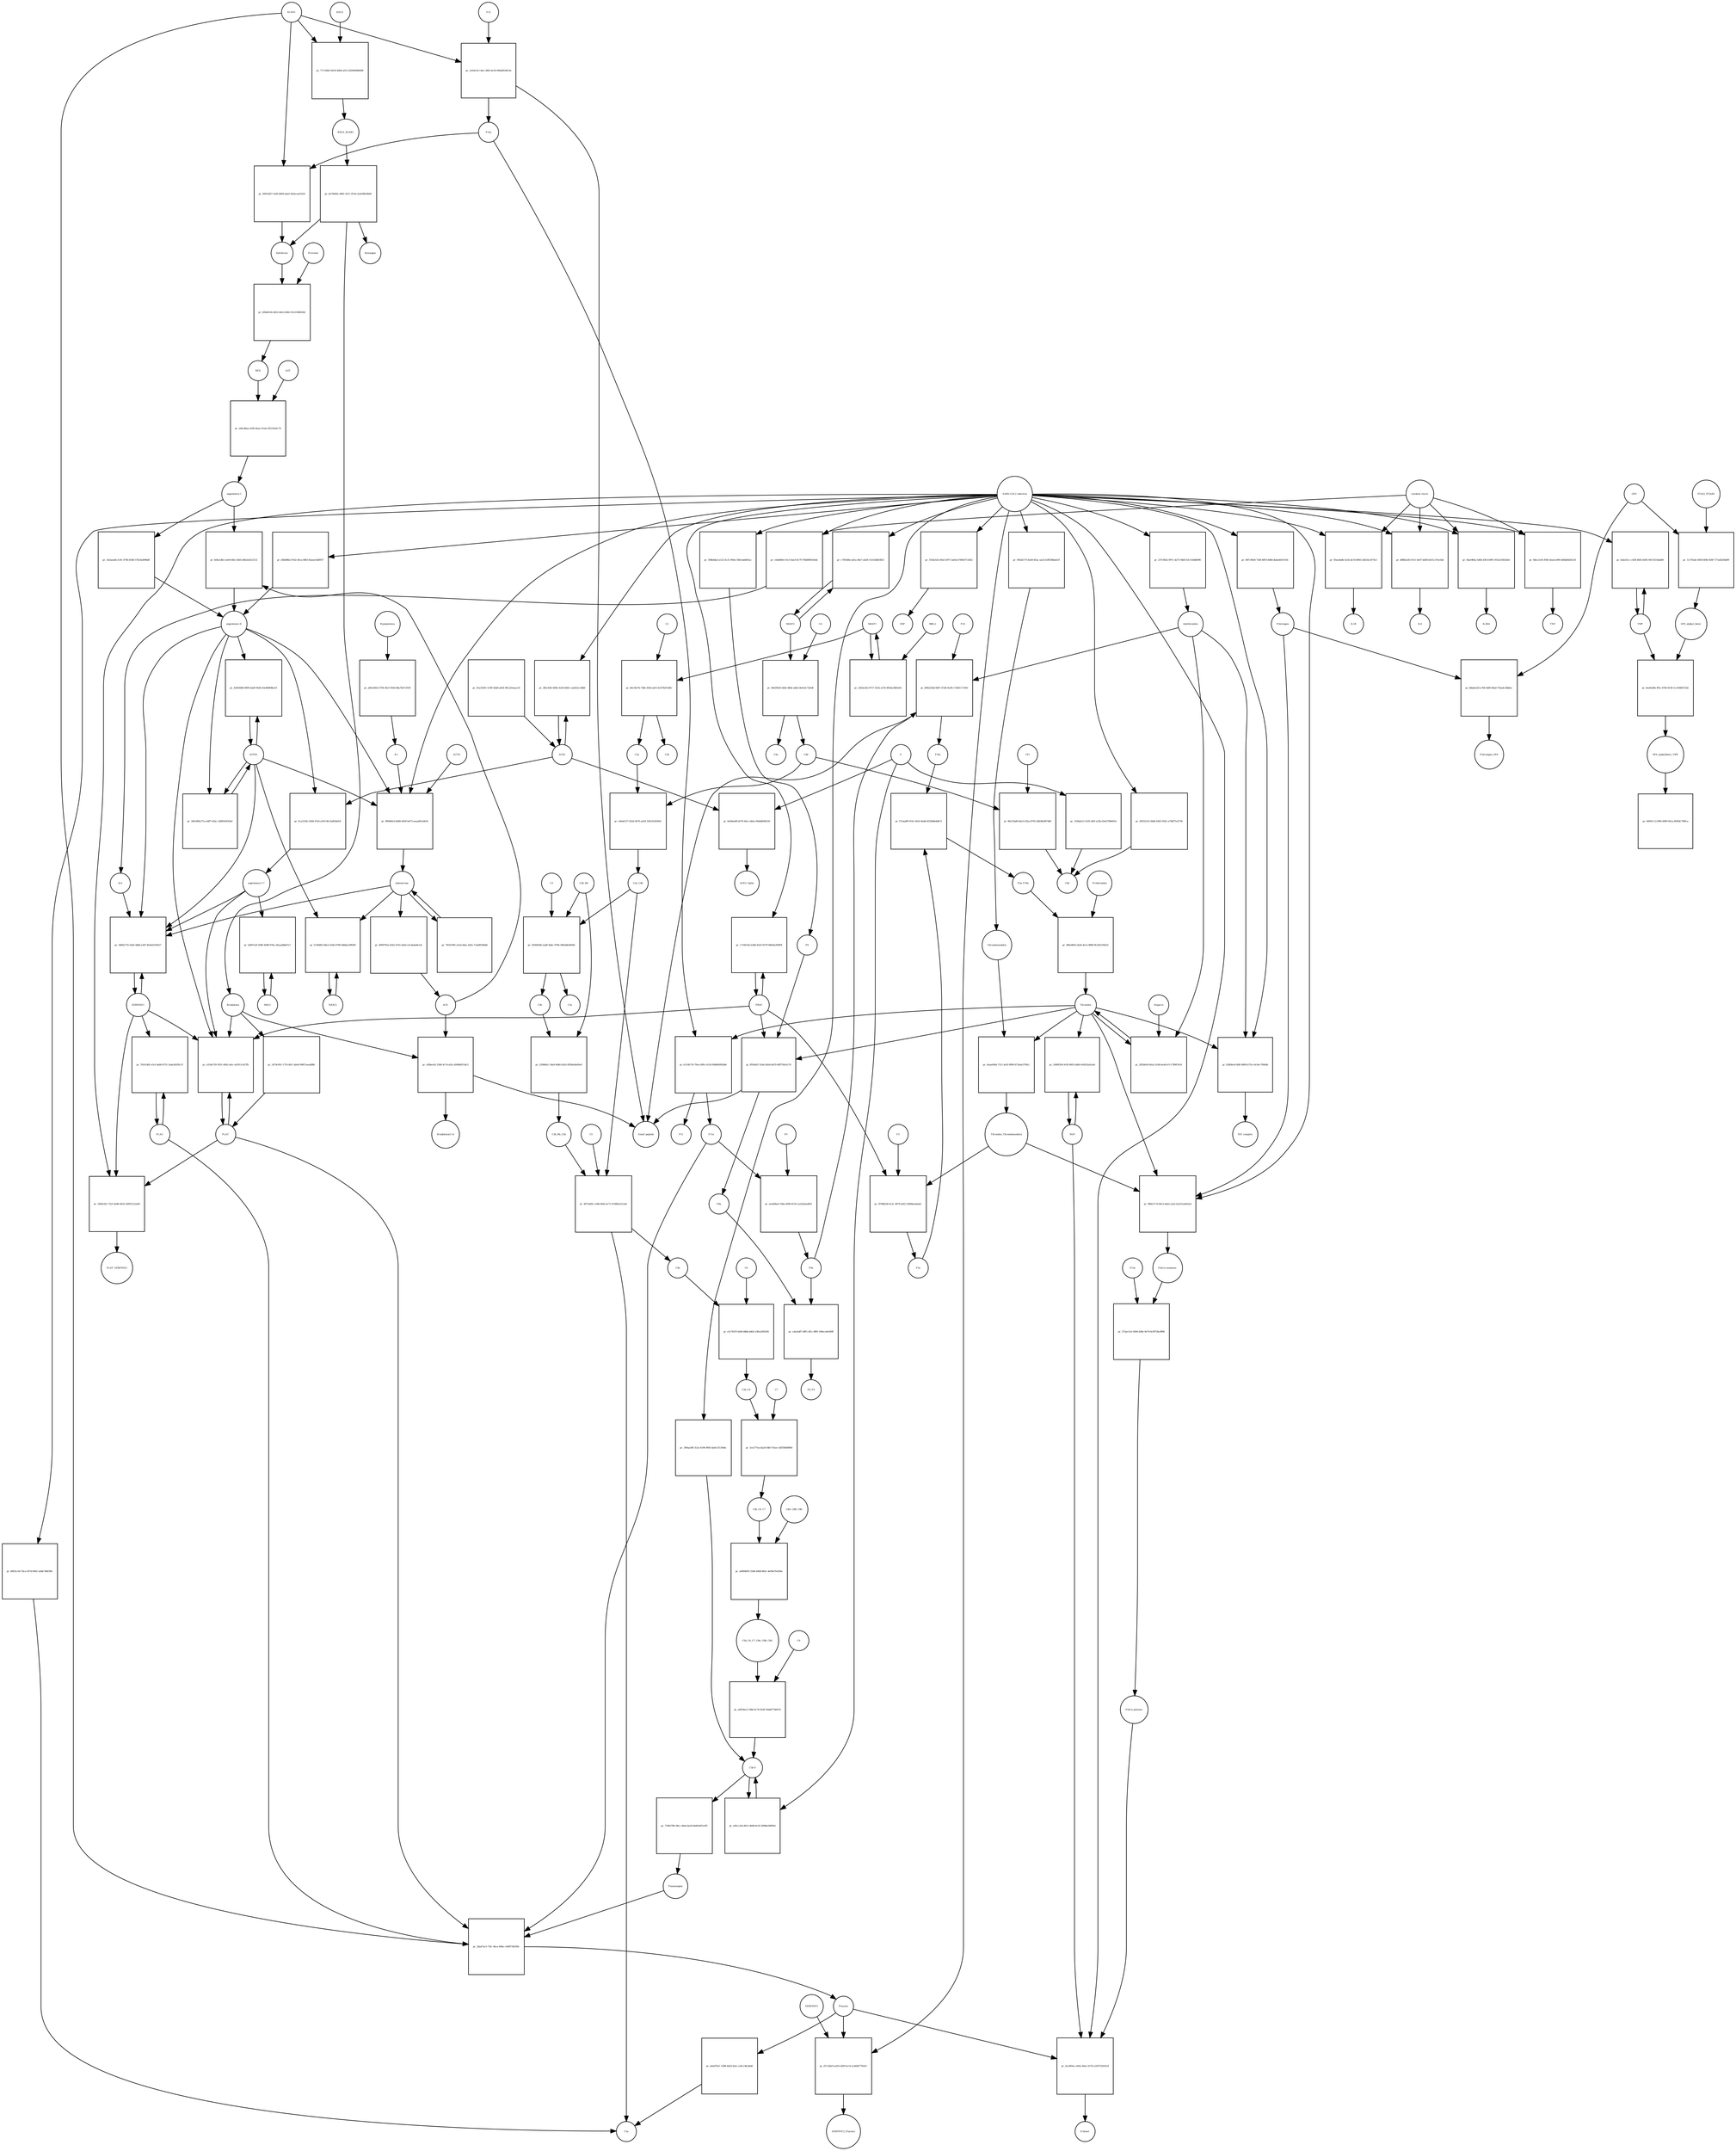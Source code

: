 strict digraph  {
AGT [annotation="urn_miriam_hgnc_333|urn_miriam_taxonomy_9606", bipartite=0, cls=macromolecule, fontsize=4, label=AGT, shape=circle];
"pr_e44cdbaa-e05b-4aae-91ad-cff2162efc76" [annotation="", bipartite=1, cls=process, fontsize=4, label="pr_e44cdbaa-e05b-4aae-91ad-cff2162efc76", shape=square];
"angiotensin I" [annotation="urn_miriam_obo.chebi_CHEBI%3A2718|urn_miriam_taxonomy_9606", bipartite=0, cls="simple chemical", fontsize=4, label="angiotensin I", shape=circle];
REN [annotation="urn_miriam_hgnc.symbol_REN|urn_miriam_taxonomy_9606", bipartite=0, cls=macromolecule, fontsize=4, label=REN, shape=circle];
F10 [annotation="urn_miriam_hgnc_3528|urn_miriam_taxonomy_9606", bipartite=0, cls=macromolecule, fontsize=4, label=F10, shape=circle];
"pr_696225dd-6067-47d4-9e38-c7e841171041" [annotation="", bipartite=1, cls=process, fontsize=4, label="pr_696225dd-6067-47d4-9e38-c7e841171041", shape=square];
F10a [annotation="urn_miriam_hgnc.symbol_F10|urn_miriam_mesh_D015951|urn_miriam_brenda_3.4.21.6|urn_miriam_taxonomy_9606", bipartite=0, cls=macromolecule, fontsize=4, label=F10a, shape=circle];
"Small peptide" [annotation=urn_miriam_mesh_D010446, bipartite=0, cls=macromolecule, fontsize=4, label="Small peptide", shape=circle];
F9a [annotation="urn_miriam_hgnc.symbol_F9|urn_miriam_mesh_D015949|urn_miriam_taxonomy_9606", bipartite=0, cls=macromolecule, fontsize=4, label=F9a, shape=circle];
Antithrombin [annotation="urn_miriam_hgnc_775|urn_miriam_taxonomy_9606", bipartite=0, cls=macromolecule, fontsize=4, label=Antithrombin, shape=circle];
"pr_b04a1db1-eeb9-4fdc-b5b5-b0b2ed223132" [annotation="", bipartite=1, cls=process, fontsize=4, label="pr_b04a1db1-eeb9-4fdc-b5b5-b0b2ed223132", shape=square];
"angiotensin II" [annotation="urn_miriam_obo.chebi_CHEBI%3A2718|urn_miriam_taxonomy_9606", bipartite=0, cls="simple chemical", fontsize=4, label="angiotensin II", shape=circle];
ACE [annotation="urn_miriam_hgnc_2707|urn_miriam_taxonomy_9606", bipartite=0, cls=macromolecule, fontsize=4, label=ACE, shape=circle];
F12 [annotation="urn_miriam_hgnc_3530|urn_miriam_taxonomy_9606", bipartite=0, cls=macromolecule, fontsize=4, label=F12, shape=circle];
"pr_cb5afcef-c8ac-48fe-be18-0964df24614e" [annotation="", bipartite=1, cls=process, fontsize=4, label="pr_cb5afcef-c8ac-48fe-be18-0964df24614e", shape=square];
F12a [annotation="urn_miriam_hgnc.symbol_F12|urn_miriam_mesh_D015956|urn_miriam_brenda_3.4.21.38|urn_miriam_taxonomy_9606", bipartite=0, cls=macromolecule, fontsize=4, label=F12a, shape=circle];
KLKB1 [annotation="urn_miriam_hgnc_6371|urn_miriam_taxonomy_9606", bipartite=0, cls=macromolecule, fontsize=4, label=KLKB1, shape=circle];
"pr_6110b719-70ea-499c-b130-f0b860095bb6" [annotation="", bipartite=1, cls=process, fontsize=4, label="pr_6110b719-70ea-499c-b130-f0b860095bb6", shape=square];
F11 [annotation="urn_miriam_hgnc_3529|urn_miriam_taxonomy_9606", bipartite=0, cls=macromolecule, fontsize=4, label=F11, shape=circle];
F11a [annotation="urn_miriam_hgnc.symbol_F11|urn_miriam_mesh_D015945|urn_miriam_brenda_3.4.21.27|urn_miriam_taxonomy_9606", bipartite=0, cls=macromolecule, fontsize=4, label=F11a, shape=circle];
Thrombin [annotation="urn_miriam_hgnc_3535|urn_miriam_taxonomy_9606", bipartite=0, cls=macromolecule, fontsize=4, label=Thrombin, shape=circle];
"pr_717c6863-b918-46b4-af23-2829b9986698" [annotation="", bipartite=1, cls=process, fontsize=4, label="pr_717c6863-b918-46b4-af23-2829b9986698", shape=square];
KNG1 [annotation="urn_miriam_hgnc.symbol_6383|urn_miriam_taxonomy_9606", bipartite=0, cls=macromolecule, fontsize=4, label=KNG1, shape=circle];
KNG1_KLKB1 [annotation="urn_miriam_pubmed_17598838|urn_miriam_intact_EBI-10087151|urn_miriam_hgnc_6371|urn_miriam_hgnc_6383|urn_miriam_taxonomy_9606", bipartite=0, cls=complex, fontsize=4, label=KNG1_KLKB1, shape=circle];
F9 [annotation="urn_miriam_hgnc_35531|urn_miriam_taxonomy_9606", bipartite=0, cls=macromolecule, fontsize=4, label=F9, shape=circle];
"pr_eeeb0be4-70da-4099-9134-1a25ab2edf01" [annotation="", bipartite=1, cls=process, fontsize=4, label="pr_eeeb0be4-70da-4099-9134-1a25ab2edf01", shape=square];
"pr_cda3adf7-d9f1-4f1c-8ff6-169eca9e589f" [annotation="", bipartite=1, cls=process, fontsize=4, label="pr_cda3adf7-d9f1-4f1c-8ff6-169eca9e589f", shape=square];
F8a [annotation="urn_miriam_hgnc.symbol_F8|urn_miriam_mesh_D015944|urn_miriam_taxonomy_9606", bipartite=0, cls=macromolecule, fontsize=4, label=F8a, shape=circle];
F8_F9 [annotation="urn_miriam_pubmed_22471307|urn_miriam_hgnc_3546|urn_miriam_hgnc_35531|urn_miriam_intact_EBI-11621595|urn_miriam_taxonomy_9606", bipartite=0, cls=complex, fontsize=4, label=F8_F9, shape=circle];
F5 [annotation="urn_miriam_hgnc_3541|urn_miriam_taxonomy_9606", bipartite=0, cls=macromolecule, fontsize=4, label=F5, shape=circle];
"pr_d79d8238-0c2c-4879-b2f2-5389dee4ada5" [annotation="", bipartite=1, cls=process, fontsize=4, label="pr_d79d8238-0c2c-4879-b2f2-5389dee4ada5", shape=square];
F5a [annotation="urn_miriam_hgnc.symbol_F5|urn_miriam_mesh_D015943|urn_miriam_taxonomy_9606", bipartite=0, cls=macromolecule, fontsize=4, label=F5a, shape=circle];
Thrombin_Thrombomodulin [annotation="urn_miriam_pubmed_6282863|urn_miriam_taxonomy_9986|urn_miriam_biogrid_283352|urn_miriam_mesh_D013917|urn_miriam_hgnc_11784", bipartite=0, cls=complex, fontsize=4, label=Thrombin_Thrombomodulin, shape=circle];
PROC [annotation="urn_miriam_hgnc_9451|urn_miriam_taxonomy_9606", bipartite=0, cls=macromolecule, fontsize=4, label=PROC, shape=circle];
"pr_f7cbadf9-910c-4416-8a6b-8339d4b4db72" [annotation="", bipartite=1, cls=process, fontsize=4, label="pr_f7cbadf9-910c-4416-8a6b-8339d4b4db72", shape=square];
F5a_F10a [annotation="urn_miriam_pubmed_2303476|urn_miriam_mesh_C022475|urn_miriam_mesh_D15943|urn_miriam_mesh_D015951|urn_miriam_taxonomy_9606", bipartite=0, cls=complex, fontsize=4, label=F5a_F10a, shape=circle];
Prothrombin [annotation="urn_miriam_hgnc_3535|urn_miriam_taxonomy_9606", bipartite=0, cls=macromolecule, fontsize=4, label=Prothrombin, shape=circle];
"pr_9f6e4605-eb54-4a7a-889f-0fc402192b31" [annotation="", bipartite=1, cls=process, fontsize=4, label="pr_9f6e4605-eb54-4a7a-889f-0fc402192b31", shape=square];
"pr_2f028ef4-b0a2-4148-be4d-b7c1789870c8" [annotation="", bipartite=1, cls=process, fontsize=4, label="pr_2f028ef4-b0a2-4148-be4d-b7c1789870c8", shape=square];
Heparin [annotation="urn_miriam_pubmed_708377|urn_miriam_obo.chebi_CHEBI%3A28304|urn_miriam_taxonomy_9606", bipartite=0, cls="simple chemical", fontsize=4, label=Heparin, shape=circle];
Plasminogen [annotation="urn_miriam_hgnc_9071|urn_miriam_taxonomy_9606", bipartite=0, cls=macromolecule, fontsize=4, label=Plasminogen, shape=circle];
"pr_26ad7ac5-75fc-4bca-89be-c400f746309c" [annotation="", bipartite=1, cls=process, fontsize=4, label="pr_26ad7ac5-75fc-4bca-89be-c400f746309c", shape=square];
Plasmin [annotation="urn_miriam_hgnc.symbol_PLG|urn_miriam_mesh_D005341|urn_miriam_brenda_3.4.21.7|urn_miriam_taxonomy_9606", bipartite=0, cls=macromolecule, fontsize=4, label=Plasmin, shape=circle];
PLAT [annotation="urn_miriam_hgnc_9051|urn_miriam_taxonomy_9606", bipartite=0, cls=macromolecule, fontsize=4, label=PLAT, shape=circle];
PLAU [annotation="urn_miriam_hgnc_9052|urn_miriam_taxonomy_9606", bipartite=0, cls=macromolecule, fontsize=4, label=PLAU, shape=circle];
"pr_f5bf8ee9-0fdf-4889-b71b-c0c9ec700b4b" [annotation="", bipartite=1, cls=process, fontsize=4, label="pr_f5bf8ee9-0fdf-4889-b71b-c0c9ec700b4b", shape=square];
"TAT complex" [annotation="urn_miriam_pubmed_22930518|urn_miriam_mesh_C046193|urn_miriam_mesh_D013917|urn_miriam_hgnc_775|urn_miriam_taxonomy_9606", bipartite=0, cls=complex, fontsize=4, label="TAT complex", shape=circle];
"SARS-CoV-2 infection" [annotation="urn_miriam_taxonomy_2697049|urn_miriam_mesh_D012327", bipartite=0, cls=phenotype, fontsize=4, label="SARS-CoV-2 infection", shape=circle];
"pr_e554e759-5931-4942-afec-dcf911c627fb" [annotation="", bipartite=1, cls=process, fontsize=4, label="pr_e554e759-5931-4942-afec-dcf911c627fb", shape=square];
SERPINE1 [annotation="", bipartite=0, cls=macromolecule, fontsize=4, label=SERPINE1, shape=circle];
Bradykinin [annotation="urn_miriam_obo.chebi_CHEBI%3A3165|urn_miriam_taxonomy_9606", bipartite=0, cls=macromolecule, fontsize=4, label=Bradykinin, shape=circle];
"angiotensin I-7" [annotation="urn_miriam_obo.chebi_CHEBI%3A55438|urn_miriam_taxonomy_9606", bipartite=0, cls="simple chemical", fontsize=4, label="angiotensin I-7", shape=circle];
TAFI [annotation="urn_miriam_hgnc_1546|urn_miriam_taxonomy_9606", bipartite=0, cls=macromolecule, fontsize=4, label=TAFI, shape=circle];
"pr_5490f204-9cf8-4903-b4b9-fe0032afa2e6" [annotation="", bipartite=1, cls=process, fontsize=4, label="pr_5490f204-9cf8-4903-b4b9-fe0032afa2e6", shape=square];
"pr_1804cfd1-7225-4e86-9433-56f927a22af0" [annotation="", bipartite=1, cls=process, fontsize=4, label="pr_1804cfd1-7225-4e86-9433-56f927a22af0", shape=square];
PLAT_SERPINE1 [annotation="urn_miriam_pubmed_22449964|urn_miriam_intact_EBI-7800882|urn_miriam_hgnc_9051|urn_miriam_hgnc_8593|urn_miriam_taxonomy_9606", bipartite=0, cls=complex, fontsize=4, label=PLAT_SERPINE1, shape=circle];
"pr_242aead4-2c9c-479b-8346-57b25ed99ddf" [annotation="", bipartite=1, cls=process, fontsize=4, label="pr_242aead4-2c9c-479b-8346-57b25ed99ddf", shape=square];
"pr_887c90e8-73df-4093-8d9d-daba0d1b7e0c" [annotation="", bipartite=1, cls=process, fontsize=4, label="pr_887c90e8-73df-4093-8d9d-daba0d1b7e0c", shape=square];
Fibrinogen [annotation="urn_miriam_pubmed_19296670|urn_miriam_obo.go_GO%3A0005577|urn_miriam_hgnc_3661|urn_miriam_hgnc_3662|urn_miriam_hgnc_3694|urn_miriam_taxonomy_9606", bipartite=0, cls=complex, fontsize=4, label=Fibrinogen, shape=circle];
"pr_be706d5e-4981-427c-87eb-3a2e4f6e9b45" [annotation="", bipartite=1, cls=process, fontsize=4, label="pr_be706d5e-4981-427c-87eb-3a2e4f6e9b45", shape=square];
Kininogen [annotation="urn_miriam_hgnc.symbol_KNG1|urn_miriam_mesh_D019679|urn_miriam_taxonomy_9606", bipartite=0, cls=macromolecule, fontsize=4, label=Kininogen, shape=circle];
Kallikrein [annotation="urn_miriam_hgnc.symbol_KLKB1|urn_miriam_mesh_D020842|urn_miriam_brenda_3.4.21.34|urn_miriam_taxonomy_9606", bipartite=0, cls=macromolecule, fontsize=4, label=Kallikrein, shape=circle];
"pr_989a7c74-06c3-4ab3-a3a2-ba351eda02a4" [annotation="", bipartite=1, cls=process, fontsize=4, label="pr_989a7c74-06c3-4ab3-a3a2-ba351eda02a4", shape=square];
"Fibrin monomer" [annotation="urn_miriam_mesh_C011468|urn_miriam_taxonomy_9606", bipartite=0, cls=macromolecule, fontsize=4, label="Fibrin monomer", shape=circle];
"pr_ebaa04b4-7121-4e5f-8990-672ebe37f9a1" [annotation="", bipartite=1, cls=process, fontsize=4, label="pr_ebaa04b4-7121-4e5f-8990-672ebe37f9a1", shape=square];
Thrombomodulin [annotation="urn_miriam_hgnc_11784|urn_miriam_taxonomy_9606", bipartite=0, cls=macromolecule, fontsize=4, label=Thrombomodulin, shape=circle];
C3 [annotation="urn_miriam_hgnc_1318|urn_miriam_taxonomy_9606", bipartite=0, cls=macromolecule, fontsize=4, label=C3, shape=circle];
"pr_925b050b-2ad9-44dc-970b-596eb8ef4046" [annotation="", bipartite=1, cls=process, fontsize=4, label="pr_925b050b-2ad9-44dc-970b-596eb8ef4046", shape=square];
C3a [annotation="urn_miriam_hgnc.symbol_C3|urn_miriam_mesh_D015926|urn_miriam_taxonomy_9606", bipartite=0, cls=macromolecule, fontsize=4, label=C3a, shape=circle];
C3b [annotation="urn_miriam_hgnc.symbol_C3|urn_miriam_mesh_D003179|urn_miriam_taxonomy_9606", bipartite=0, cls=macromolecule, fontsize=4, label=C3b, shape=circle];
C3b_Bb [annotation="urn_miriam_pubmed_12440962|urn_miriam_brenda_3.4.21.47|urn_miriam_mesh_D051561|urn_miriam_mesh_D003179|urn_miriam_hgnc_1037|urn_miriam_taxonomy_9606", bipartite=0, cls=complex, fontsize=4, label=C3b_Bb, shape=circle];
C2a_C4b [annotation="urn_miriam_mesh_D051574|urn_miriam_brenda_3.4.21.43|urn_miriam_mesh_D050678|urn_miriam_hgnc_1324|urn_miriam_taxonomy_9606", bipartite=0, cls=complex, fontsize=4, label=C2a_C4b, shape=circle];
C5 [annotation="urn_miriam_hgnc_1331|urn_miriam_taxonomy_9606", bipartite=0, cls=macromolecule, fontsize=4, label=C5, shape=circle];
"pr_4972e89c-c046-4fd2-bc71-b7d9b3e212a8" [annotation="", bipartite=1, cls=process, fontsize=4, label="pr_4972e89c-c046-4fd2-bc71-b7d9b3e212a8", shape=square];
C5b [annotation="urn_miriam_hgnc.symbol_C5|urn_miriam_mesh_D050776|urn_miriam_taxonomy_9606", bipartite=0, cls=macromolecule, fontsize=4, label=C5b, shape=circle];
C5a [annotation="urn_miriam_hgnc.symbol_C5|urn_miriam_mesh_D015936|urn_miriam_taxonomy_9606", bipartite=0, cls=macromolecule, fontsize=4, label=C5a, shape=circle];
C3b_Bb_C3b [annotation="urn_miriam_pubmed_12440962|urn_miriam_brenda_34.4.21.47|urn_miriam_mesh_D051566|urn_miriam_mesh_D003179|urn_miriam_hgnc_1037|urn_miriam_taxonomy_9606", bipartite=0, cls=complex, fontsize=4, label=C3b_Bb_C3b, shape=circle];
"pr_e3c761f3-fa84-48bb-b462-e3fea3f435f4" [annotation="", bipartite=1, cls=process, fontsize=4, label="pr_e3c761f3-fa84-48bb-b462-e3fea3f435f4", shape=square];
C6 [annotation="urn_miriam_hgnc_1339|urn_miriam_taxonomy_9606", bipartite=0, cls=macromolecule, fontsize=4, label=C6, shape=circle];
C5b_C6 [annotation="urn_miriam_mesh_C050974|urn_miriam_mesh_D050776|urn_miriam_hgnc_1339|urn_miriam_taxonomy_9606", bipartite=0, cls=complex, fontsize=4, label=C5b_C6, shape=circle];
"pr_3ce377ea-da24-44b7-81ae-1d5f56fb89b0" [annotation="", bipartite=1, cls=process, fontsize=4, label="pr_3ce377ea-da24-44b7-81ae-1d5f56fb89b0", shape=square];
C7 [annotation="urn_miriam_hgnc_HGNC%3A1346|urn_miriam_taxonomy_9606", bipartite=0, cls=macromolecule, fontsize=4, label=C7, shape=circle];
C5b_C6_C7 [annotation="urn_miriam_pubmed_28630159|urn_miriam_mesh_C037453|urn_miriam_mesh_D050776|urn_miriam_hgnc_1339|urn_miriam_hgnc_1346|urn_miriam_taxonomy_9606", bipartite=0, cls=complex, fontsize=4, label=C5b_C6_C7, shape=circle];
"pr_a9d94695-55d4-4468-882c-4e99a7fe036e" [annotation="", bipartite=1, cls=process, fontsize=4, label="pr_a9d94695-55d4-4468-882c-4e99a7fe036e", shape=square];
C8A_C8B_C8G [annotation="urn_miriam_mesh_D003185|urn_miriam_hgnc_1353|urn_miriam_hgnc_1352|urn_miriam_hgnc_1354|urn_miriam_taxonomy_9606", bipartite=0, cls=complex, fontsize=4, label=C8A_C8B_C8G, shape=circle];
C5b_C6_C7_C8A_C8B_C8G [annotation="urn_miriam_pubmed_28630159|urn_miriam_mesh_C042295|urn_miriam_mesh_D050776|urn_miriam_hgnc_1339|urn_miriam_hgnc_1352|urn_miriam_hgnc_1353|urn_miriam_hgnc_1354|urn_miriam_taxonomy_9606", bipartite=0, cls=complex, fontsize=4, label=C5b_C6_C7_C8A_C8B_C8G, shape=circle];
"pr_a693da12-58bf-4c76-816f-50dd477b647d" [annotation="", bipartite=1, cls=process, fontsize=4, label="pr_a693da12-58bf-4c76-816f-50dd477b647d", shape=square];
C9 [annotation="urn_miriam_hgnc_1358|urn_miriam_taxonomy_9606", bipartite=0, cls=macromolecule, fontsize=4, label=C9, shape=circle];
"C5b-9" [annotation="urn_miriam_obo.go_GO%3A0005579|urn_miriam_mesh_D015938|urn_miriam_mesh_D050776|urn_miriam_hgnc_1339|urn_miriam_hgnc_1346|urn_miriam_hgnc_1352|urn_miriam_hgnc_1353|urn_miriam_hgnc_1354|urn_miriam_hgnc_1358|urn_miriam_taxonomy_9606", bipartite=0, cls=complex, fontsize=4, label="C5b-9", shape=circle];
"pr_76161482-e5cf-4a80-8731-5ada36295c1f" [annotation="", bipartite=1, cls=process, fontsize=4, label="pr_76161482-e5cf-4a80-8731-5ada36295c1f", shape=square];
MASP2 [annotation="urn_miriam_hgnc_6902|urn_miriam_taxonomy_9606", bipartite=0, cls=macromolecule, fontsize=4, label=MASP2, shape=circle];
"pr_c70f3d6e-ad1a-46e7-ab28-15c63db03825" [annotation="", bipartite=1, cls=process, fontsize=4, label="pr_c70f3d6e-ad1a-46e7-ab28-15c63db03825", shape=square];
MASP1 [annotation="urn_miriam_hgnc_6901|urn_miriam_taxonomy_9606", bipartite=0, cls=macromolecule, fontsize=4, label=MASP1, shape=circle];
"pr_3202e242-8717-4102-a57b-8f54a3485e64" [annotation="", bipartite=1, cls=process, fontsize=4, label="pr_3202e242-8717-4102-a57b-8f54a3485e64", shape=square];
MBL2 [annotation="urn_miriam_hgnc_6902|urn_miriam_taxonomy_9606", bipartite=0, cls=macromolecule, fontsize=4, label=MBL2, shape=circle];
C4 [annotation="urn_miriam_mesh_D00318|urn_miriam_taxonomy_9606", bipartite=0, cls=macromolecule, fontsize=4, label=C4, shape=circle];
"pr_09a09245-bfde-48de-a6d2-de0cdc72fedf" [annotation="", bipartite=1, cls=process, fontsize=4, label="pr_09a09245-bfde-48de-a6d2-de0cdc72fedf", shape=square];
C4b [annotation="urn_miriam_hgnc_1324|urn_miriam_taxonomy_9606", bipartite=0, cls=macromolecule, fontsize=4, label=C4b, shape=circle];
C4a [annotation="urn_miriam_hgnc_1323|urn_miriam_taxonomy_9606", bipartite=0, cls=macromolecule, fontsize=4, label=C4a, shape=circle];
"pr_e40a6137-022d-4670-ad18-329c02363fd1" [annotation="", bipartite=1, cls=process, fontsize=4, label="pr_e40a6137-022d-4670-ad18-329c02363fd1", shape=square];
C2a [annotation="urn_miriam_hgnc.symbol_C2|urn_miriam_mesh_D050678|urn_miriam_taxonomy_9606", bipartite=0, cls=macromolecule, fontsize=4, label=C2a, shape=circle];
"pr_53948efc-34a9-4646-b342-8938eb0ef6e0" [annotation="", bipartite=1, cls=process, fontsize=4, label="pr_53948efc-34a9-4646-b342-8938eb0ef6e0", shape=square];
"pr_8b215bd0-bdc0-432a-8795-28d38e087d69" [annotation="", bipartite=1, cls=process, fontsize=4, label="pr_8b215bd0-bdc0-432a-8795-28d38e087d69", shape=square];
C4d [annotation="urn_miriam_hgnc.symbol_C4b|urn_miriam_mesh_C032261|urn_miriam_taxonomy_9606", bipartite=0, cls=macromolecule, fontsize=4, label=C4d, shape=circle];
CFI [annotation="urn_miriam_hgnc_2771|urn_miriam_taxonomy_9606", bipartite=0, cls=macromolecule, fontsize=4, label=CFI, shape=circle];
"pr_59db4da3-a122-4c31-964e-546c4ab681ac" [annotation="", bipartite=1, cls=process, fontsize=4, label="pr_59db4da3-a122-4c31-964e-546c4ab681ac", shape=square];
F8 [annotation="urn_miriam_hgnc_3546|urn_miriam_taxonomy_9606", bipartite=0, cls=macromolecule, fontsize=4, label=F8, shape=circle];
"pr_237cfb42-097c-4a75-94d5-63c7a0dbf696" [annotation="", bipartite=1, cls=process, fontsize=4, label="pr_237cfb42-097c-4a75-94d5-63c7a0dbf696", shape=square];
ACE2 [annotation="urn_miriam_hgnc_13557|urn_miriam_taxonomy_9606", bipartite=0, cls=macromolecule, fontsize=4, label=ACE2, shape=circle];
"pr_3fbc43fe-608e-4254-8d41-caeb52ccd6bf" [annotation="", bipartite=1, cls=process, fontsize=4, label="pr_3fbc43fe-608e-4254-8d41-caeb52ccd6bf", shape=square];
"pr_0a09a4d0-b579-40cc-bb5a-944ddf04f220" [annotation="", bipartite=1, cls=process, fontsize=4, label="pr_0a09a4d0-b579-40cc-bb5a-944ddf04f220", shape=square];
S [annotation="urn_miriam_uniprot_P0DTC2|urn_miriam_uniprot_P59594|urn_miriam_taxonomy_2697049", bipartite=0, cls=macromolecule, fontsize=4, label=S, shape=circle];
ACE2_Spike [annotation="urn_miriam_pdb_6CS2|urn_miriam_hgnc_13557|urn_miriam_uniprot_P0DTC2|urn_miriam_taxonomy_9606|urn_miriam_taxonomy_2697049", bipartite=0, cls=complex, fontsize=4, label=ACE2_Spike, shape=circle];
"pr_01a35561-5199-42b8-ab54-961225eaac20" [annotation="", bipartite=1, cls=process, fontsize=4, label="pr_01a35561-5199-42b8-ab54-961225eaac20", shape=square];
"pr_0ca31f2b-3268-47a6-a503-8fc3ad92bd18" [annotation="", bipartite=1, cls=process, fontsize=4, label="pr_0ca31f2b-3268-47a6-a503-8fc3ad92bd18", shape=square];
"pr_3184eb13-1635-4f2f-a33b-02ef3786691b" [annotation="", bipartite=1, cls=process, fontsize=4, label="pr_3184eb13-1635-4f2f-a33b-02ef3786691b", shape=square];
"pr_e82cc3af-d9c5-4008-8c5f-2098dc89f95d" [annotation="", bipartite=1, cls=process, fontsize=4, label="pr_e82cc3af-d9c5-4008-8c5f-2098dc89f95d", shape=square];
"pr_555dcb32-60a5-4971-ba9a-b749e6713d52" [annotation="", bipartite=1, cls=process, fontsize=4, label="pr_555dcb32-60a5-4971-ba9a-b749e6713d52", shape=square];
CRP [annotation="urn_miriam_hgnc_2367|urn_miriam_taxonomy_9606", bipartite=0, cls=macromolecule, fontsize=4, label=CRP, shape=circle];
VWF [annotation="urn_miriam_hgnc_12726|urn_miriam_taxonomy_9606", bipartite=0, cls=macromolecule, fontsize=4, label=VWF, shape=circle];
"pr_fade25cc-c438-4445-b045-94155334adb9" [annotation="", bipartite=1, cls=process, fontsize=4, label="pr_fade25cc-c438-4445-b045-94155334adb9", shape=square];
"pr_c716b7da-b3d8-45e9-9379-68b3bcf06f0f" [annotation="", bipartite=1, cls=process, fontsize=4, label="pr_c716b7da-b3d8-45e9-9379-68b3bcf06f0f", shape=square];
"pr_390aa38f-312e-4196-8943-da6c1f13444c" [annotation="", bipartite=1, cls=process, fontsize=4, label="pr_390aa38f-312e-4196-8943-da6c1f13444c", shape=square];
"pr_d503231d-5b84-4382-95d1-a70bf75c6736" [annotation="", bipartite=1, cls=process, fontsize=4, label="pr_d503231d-5b84-4382-95d1-a70bf75c6736", shape=square];
"pr_d7c32bc0-ad10-42f0-bc14-a1dd2677b543" [annotation="", bipartite=1, cls=process, fontsize=4, label="pr_d7c32bc0-ad10-42f0-bc14-a1dd2677b543", shape=square];
SERPINF2 [annotation="urn_miriam_hgnc_9075|urn_miriam_taxonomy_9606", bipartite=0, cls=macromolecule, fontsize=4, label=SERPINF2, shape=circle];
SERPINF2_Plasmin [annotation="urn_miriam_pubmed_2437112|urn_miriam_biogrid_314240|urn_miriam_hgnc_9075|urn_miriam_mesh_D005341|urn_miriam_taxonomy_9606", bipartite=0, cls=complex, fontsize=4, label=SERPINF2_Plasmin, shape=circle];
"pr_945d2175-8e28-45ac-aa32-b3ff20bbab19" [annotation="", bipartite=1, cls=process, fontsize=4, label="pr_945d2175-8e28-45ac-aa32-b3ff20bbab19", shape=square];
"pr_09543d57-3e6f-4b94-aba5-9a0ecaaf1b32" [annotation="", bipartite=1, cls=process, fontsize=4, label="pr_09543d57-3e6f-4b94-aba5-9a0ecaaf1b32", shape=square];
Prorenin [annotation="urn_miriam_hgnc_9958|urn_miriam_taxonomy_9606", bipartite=0, cls=macromolecule, fontsize=4, label=Prorenin, shape=circle];
"pr_62b4b144-4d22-4efa-b34b-521e19d043b4" [annotation="", bipartite=1, cls=process, fontsize=4, label="pr_62b4b144-4d22-4efa-b34b-521e19d043b4", shape=square];
"pr_65eaebdb-5a1b-4a7d-8063-2b024c2073e1" [annotation="", bipartite=1, cls=process, fontsize=4, label="pr_65eaebdb-5a1b-4a7d-8063-2b024c2073e1", shape=square];
IL1B [annotation="urn_miriam_hgnc_5992|urn_miriam_taxonomy_9606", bipartite=0, cls=macromolecule, fontsize=4, label=IL1B, shape=circle];
"cytokine storm" [annotation="urn_miriam_pubmed_2504360|urn_miriam_taxonomy_9606", bipartite=0, cls=phenotype, fontsize=4, label="cytokine storm", shape=circle];
"pr_cb4d6461-61cf-4ae5-8c79-70b849810ebb" [annotation="", bipartite=1, cls=process, fontsize=4, label="pr_cb4d6461-61cf-4ae5-8c79-70b849810ebb", shape=square];
IL6 [annotation="urn_miriam_hgnc_6018|urn_miriam_taxonomy_9606", bipartite=0, cls=macromolecule, fontsize=4, label=IL6, shape=circle];
"pr_d903ccfd-7dce-457d-9641-a0de74bf30fc" [annotation="", bipartite=1, cls=process, fontsize=4, label="pr_d903ccfd-7dce-457d-9641-a0de74bf30fc", shape=square];
"pr_d88b5a50-47e1-4e07-bd58-b415c37ee5dd" [annotation="", bipartite=1, cls=process, fontsize=4, label="pr_d88b5a50-47e1-4e07-bd58-b415c37ee5dd", shape=square];
IL8 [annotation="urn_miriam_hgnc_6025|urn_miriam_taxonomy_9606", bipartite=0, cls=macromolecule, fontsize=4, label=IL8, shape=circle];
"pr_fdae9b6a-5d64-4303-b991-055a516b52b4" [annotation="", bipartite=1, cls=process, fontsize=4, label="pr_fdae9b6a-5d64-4303-b991-055a516b52b4", shape=square];
IL2RA [annotation="urn_miriam_hgnc_6008|urn_miriam_taxonomy_9606", bipartite=0, cls=macromolecule, fontsize=4, label=IL2RA, shape=circle];
C2 [annotation="urn_miriam_hgnc_1248|urn_miriam_taxonomy_9606", bipartite=0, cls=macromolecule, fontsize=4, label=C2, shape=circle];
"pr_64c50e7b-7d0e-4f5d-ad15-b33782f146fc" [annotation="", bipartite=1, cls=process, fontsize=4, label="pr_64c50e7b-7d0e-4f5d-ad15-b33782f146fc", shape=square];
C2b [annotation="urn_miriam_hgnc.symbol_C2|urn_miriam_mesh_D050679|urn_miriam_taxonomy_9606", bipartite=0, cls=macromolecule, fontsize=4, label=C2b, shape=circle];
"pr_72063780-38cc-46e4-ba29-bb83e0f1a5f5" [annotation="", bipartite=1, cls=process, fontsize=4, label="pr_72063780-38cc-46e4-ba29-bb83e0f1a5f5", shape=square];
"pr_a6ed7b21-1588-4d24-b2ec-e2fcc46cbb4f" [annotation="", bipartite=1, cls=process, fontsize=4, label="pr_a6ed7b21-1588-4d24-b2ec-e2fcc46cbb4f", shape=square];
"pr_84ec2c65-f045-4ead-a90f-b46bd0d26126" [annotation="", bipartite=1, cls=process, fontsize=4, label="pr_84ec2c65-f045-4ead-a90f-b46bd0d26126", shape=square];
TNF [annotation="urn_miriam_hgnc_11892|urn_miriam_taxonomy_9606", bipartite=0, cls=macromolecule, fontsize=4, label=TNF, shape=circle];
"pr_372ae1cb-5494-428e-9a79-6cf972bc8f96" [annotation="", bipartite=1, cls=process, fontsize=4, label="pr_372ae1cb-5494-428e-9a79-6cf972bc8f96", shape=square];
"Fibrin polymer" [annotation="urn_miriam_mesh_C465961|urn_miriam_taxonomy_9606", bipartite=0, cls=macromolecule, fontsize=4, label="Fibrin polymer", shape=circle];
F13a [annotation="urn_miriam_hgnc.symbol_F13|urn_miriam_mesh_D026122|urn_miriam_brenda_2.3.2.13|urn_miriam_taxonomy_9606", bipartite=0, cls=macromolecule, fontsize=4, label=F13a, shape=circle];
"pr_5ac965ec-d16e-40a1-917b-e350732916c8" [annotation="", bipartite=1, cls=process, fontsize=4, label="pr_5ac965ec-d16e-40a1-917b-e350732916c8", shape=square];
"D-dimer" [annotation="urn_miriam_pubmed_19008457|urn_miriam_mesh_C036309|urn_miriam_taxonomy_9606", bipartite=0, cls=macromolecule, fontsize=4, label="D-dimer", shape=circle];
GP6_alpha2beta1_VWF [annotation="urn_miriam_pubmed_25051961|urn_miriam_taxonomy_10090|urn_miriam_hgnc_14338|urn_miriam_hgnc_6137|urn_miriam_hgnc_6153|urn_miriam_hgnc_12726", bipartite=0, cls=complex, fontsize=4, label=GP6_alpha2beta1_VWF, shape=circle];
"pr_84991c12-ff80-4990-941a-f6049c799fca" [annotation="", bipartite=1, cls="omitted process", fontsize=4, label="pr_84991c12-ff80-4990-941a-f6049c799fca", shape=square];
GP6 [annotation="urn_miriam_hgnc_HGNC%3A14388|urn_miriam_taxonomy_9606", bipartite=0, cls=macromolecule, fontsize=4, label=GP6, shape=circle];
"pr_1c57fa4e-4058-4f46-928f-717ad2b3bb99" [annotation="", bipartite=1, cls=process, fontsize=4, label="pr_1c57fa4e-4058-4f46-928f-717ad2b3bb99", shape=square];
ITGA2_ITGAB1 [annotation="urn_miriam_intact_EBI-16428357|urn_miriam_hgnc_6137|urn_miriam_hgnc_6153|urn_miriam_taxonomy_9606", bipartite=0, cls=complex, fontsize=4, label=ITGA2_ITGAB1, shape=circle];
GP6_alpha2_beta1 [annotation="urn_miriam_pubmed_25051961|urn_miriam_taxonomy_10090|urn_miriam_hgnc_14338|urn_miriam_hgnc_6137|urn_miriam_hgnc_6153", bipartite=0, cls=complex, fontsize=4, label=GP6_alpha2_beta1, shape=circle];
"pr_0ae6ed9e-ff4c-4766-8158-1cc6048372d2" [annotation="", bipartite=1, cls=process, fontsize=4, label="pr_0ae6ed9e-ff4c-4766-8158-1cc6048372d2", shape=square];
"pr_8dabeed3-a764-4d4f-b0ad-742adc3bbbec" [annotation="", bipartite=1, cls=process, fontsize=4, label="pr_8dabeed3-a764-4d4f-b0ad-742adc3bbbec", shape=square];
Fibrinogen_GP6 [annotation="urn_miriam_pubmed_19296670|urn_miriam_obo.go_GO%3A0005577|urn_miriam_hgnc_HGNC%3A14388|urn_miriam_taxonomy_9606", bipartite=0, cls=complex, fontsize=4, label=Fibrinogen_GP6, shape=circle];
MAS1 [annotation="", bipartite=0, cls=macromolecule, fontsize=4, label=MAS1, shape=circle];
"pr_fa897a3f-5006-4588-97be-24eaedbbb7e7" [annotation="", bipartite=1, cls=process, fontsize=4, label="pr_fa897a3f-5006-4588-97be-24eaedbbb7e7", shape=square];
AGTR1 [annotation=urn_miriam_hgnc_336, bipartite=0, cls=macromolecule, fontsize=4, label=AGTR1, shape=circle];
"pr_43445684-8f00-4ab9-943b-43e480846a19" [annotation="", bipartite=1, cls=process, fontsize=4, label="pr_43445684-8f00-4ab9-943b-43e480846a19", shape=square];
"pr_2479c691-1719-4fa7-ab44-99857aead08b" [annotation="", bipartite=1, cls=process, fontsize=4, label="pr_2479c691-1719-4fa7-ab44-99857aead08b", shape=square];
"pr_cf8bee42-3346-4c7d-af2a-2690b0f15dc5" [annotation="", bipartite=1, cls=process, fontsize=4, label="pr_cf8bee42-3346-4c7d-af2a-2690b0f15dc5", shape=square];
"Bradykinin(1-5)" [annotation="urn_miriam_mesh_C079000|urn_miriam_taxonomy_9606", bipartite=0, cls=macromolecule, fontsize=4, label="Bradykinin(1-5)", shape=circle];
"pr_efbb08b2-9162-40ca-8663-8aaee34df957" [annotation="", bipartite=1, cls=process, fontsize=4, label="pr_efbb08b2-9162-40ca-8663-8aaee34df957", shape=square];
"pr_f894681d-bd06-4459-b473-eeaabf5cb634" [annotation="", bipartite=1, cls=process, fontsize=4, label="pr_f894681d-bd06-4459-b473-eeaabf5cb634", shape=square];
aldosterone [annotation="urn_miriam_obo.chebi_CHEBI%3A27584", bipartite=0, cls="simple chemical", fontsize=4, label=aldosterone, shape=circle];
"K+" [annotation="urn_miriam_obo.chebi_CHEBI%3A29103", bipartite=0, cls="simple chemical", fontsize=4, label="K+", shape=circle];
ACTH [annotation=urn_miriam_hgnc_9201, bipartite=0, cls="simple chemical", fontsize=4, label=ACTH, shape=circle];
"pr_0406277d-1bd5-48dd-a387-ffe6a0193427" [annotation="", bipartite=1, cls=process, fontsize=4, label="pr_0406277d-1bd5-48dd-a387-ffe6a0193427", shape=square];
"pr_78161992-a51d-4dac-b2fa-7c4afff39ddd" [annotation="", bipartite=1, cls=process, fontsize=4, label="pr_78161992-a51d-4dac-b2fa-7c4afff39ddd", shape=square];
NR3C2 [annotation="", bipartite=0, cls=macromolecule, fontsize=4, label=NR3C2, shape=circle];
"pr_f1304fb5-68e3-41b6-9780-84dbacf9830f" [annotation="", bipartite=1, cls=process, fontsize=4, label="pr_f1304fb5-68e3-41b6-9780-84dbacf9830f", shape=square];
"pr_34fc6f84-f7ca-4df7-b1bc-1d08545f20a0" [annotation="", bipartite=1, cls=process, fontsize=4, label="pr_34fc6f84-f7ca-4df7-b1bc-1d08545f20a0", shape=square];
"pr_ff05b427-83af-4b5d-bd70-6fff758cb178" [annotation="", bipartite=1, cls=process, fontsize=4, label="pr_ff05b427-83af-4b5d-bd70-6fff758cb178", shape=square];
"pr_4909795a-6542-47b1-b4a0-a3c4ade8e1af" [annotation="", bipartite=1, cls=process, fontsize=4, label="pr_4909795a-6542-47b1-b4a0-a3c4ade8e1af", shape=square];
"pr_a0bc0d5d-3794-44cf-9544-88a7b47c91f0" [annotation="", bipartite=1, cls=process, fontsize=4, label="pr_a0bc0d5d-3794-44cf-9544-88a7b47c91f0", shape=square];
Hypokalemia [annotation="urn_miriam_mesh_D007008|urn_miriam_taxonomy_9606", bipartite=0, cls=phenotype, fontsize=4, label=Hypokalemia, shape=circle];
AGT -> "pr_e44cdbaa-e05b-4aae-91ad-cff2162efc76"  [annotation="", interaction_type=consumption];
"pr_e44cdbaa-e05b-4aae-91ad-cff2162efc76" -> "angiotensin I"  [annotation="", interaction_type=production];
"angiotensin I" -> "pr_b04a1db1-eeb9-4fdc-b5b5-b0b2ed223132"  [annotation="", interaction_type=consumption];
"angiotensin I" -> "pr_242aead4-2c9c-479b-8346-57b25ed99ddf"  [annotation="", interaction_type=consumption];
REN -> "pr_e44cdbaa-e05b-4aae-91ad-cff2162efc76"  [annotation="urn_miriam_pubmed_10585461|urn_miriam_pubmed_30934934|urn_miriam_pubmed_6172448|urn_miriam_taxonomy_9606", interaction_type=catalysis];
F10 -> "pr_696225dd-6067-47d4-9e38-c7e841171041"  [annotation="", interaction_type=consumption];
"pr_696225dd-6067-47d4-9e38-c7e841171041" -> F10a  [annotation="", interaction_type=production];
"pr_696225dd-6067-47d4-9e38-c7e841171041" -> "Small peptide"  [annotation="", interaction_type=production];
F10a -> "pr_f7cbadf9-910c-4416-8a6b-8339d4b4db72"  [annotation="", interaction_type=consumption];
F9a -> "pr_696225dd-6067-47d4-9e38-c7e841171041"  [annotation="urn_miriam_pubmed_11551226|urn_miriam_pubmed_15853774|urn_miriam_taxonomy_9606", interaction_type=catalysis];
F9a -> "pr_cda3adf7-d9f1-4f1c-8ff6-169eca9e589f"  [annotation="", interaction_type=consumption];
Antithrombin -> "pr_696225dd-6067-47d4-9e38-c7e841171041"  [annotation="urn_miriam_pubmed_11551226|urn_miriam_pubmed_15853774|urn_miriam_taxonomy_9606", interaction_type=inhibition];
Antithrombin -> "pr_2f028ef4-b0a2-4148-be4d-b7c1789870c8"  [annotation="urn_miriam_pubmed_579490|urn_miriam_taxonomy_9606", interaction_type=inhibition];
Antithrombin -> "pr_f5bf8ee9-0fdf-4889-b71b-c0c9ec700b4b"  [annotation="", interaction_type=consumption];
"pr_b04a1db1-eeb9-4fdc-b5b5-b0b2ed223132" -> "angiotensin II"  [annotation="", interaction_type=production];
"angiotensin II" -> "pr_e554e759-5931-4942-afec-dcf911c627fb"  [annotation="urn_miriam_pubmed_10373228|urn_miriam_pubmed_3124286|urn_miriam_taxonomy_9606|urn_miriam_pubmed_12091055|urn_miriam_pubmed_3096399", interaction_type=catalysis];
"angiotensin II" -> "pr_0ca31f2b-3268-47a6-a503-8fc3ad92bd18"  [annotation="", interaction_type=consumption];
"angiotensin II" -> "pr_43445684-8f00-4ab9-943b-43e480846a19"  [annotation="urn_miriam_pubmed_8158359|urn_miriam_taxonomy_9606", interaction_type=stimulation];
"angiotensin II" -> "pr_f894681d-bd06-4459-b473-eeaabf5cb634"  [annotation="urn_miriam_pubmed_8404594|urn_miriam_taxonomy_9606|urn_miriam_pubmed_173529|urn_miriam_taxonomy_9615|urn_miriam_pubmed_32565254", interaction_type=catalysis];
"angiotensin II" -> "pr_0406277d-1bd5-48dd-a387-ffe6a0193427"  [annotation="urn_miriam_pubmed_2091055|urn_miriam_taxonomy_9606|urn_miriam_pubmed_8034668|urn_miriam_pubmed_20591974|urn_miriam_pubmed_11983698", interaction_type=catalysis];
"angiotensin II" -> "pr_34fc6f84-f7ca-4df7-b1bc-1d08545f20a0"  [annotation=urn_miriam_pubmed_11983698, interaction_type=stimulation];
ACE -> "pr_b04a1db1-eeb9-4fdc-b5b5-b0b2ed223132"  [annotation="urn_miriam_taxonomy_9606|urn_miriam_pubmed_190881|urn_miriam_pubmed_10969042", interaction_type=catalysis];
ACE -> "pr_cf8bee42-3346-4c7d-af2a-2690b0f15dc5"  [annotation="urn_miriam_taxonomy_9606|urn_miriam_pubmed_10969042", interaction_type=catalysis];
F12 -> "pr_cb5afcef-c8ac-48fe-be18-0964df24614e"  [annotation="", interaction_type=consumption];
"pr_cb5afcef-c8ac-48fe-be18-0964df24614e" -> F12a  [annotation="", interaction_type=production];
"pr_cb5afcef-c8ac-48fe-be18-0964df24614e" -> "Small peptide"  [annotation="", interaction_type=production];
F12a -> "pr_6110b719-70ea-499c-b130-f0b860095bb6"  [annotation="", interaction_type=consumption];
F12a -> "pr_09543d57-3e6f-4b94-aba5-9a0ecaaf1b32"  [annotation="urn_miriam_pubmed_21304106|urn_miriam_taxonomy_9606", interaction_type=catalysis];
KLKB1 -> "pr_cb5afcef-c8ac-48fe-be18-0964df24614e"  [annotation="urn_miriam_pubmed_7391081|urn_miriam_taxonomy_9606|urn_miriam_pubmed_864009", interaction_type=catalysis];
KLKB1 -> "pr_717c6863-b918-46b4-af23-2829b9986698"  [annotation="", interaction_type=consumption];
KLKB1 -> "pr_26ad7ac5-75fc-4bca-89be-c400f746309c"  [annotation="urn_miriam_pubmed_89876|urn_miriam_taxonomy_9606|urn_miriam_pubmed_3850647|urn_miriam_pubmed_2966802|urn_miriam_pubmed_6539333", interaction_type=catalysis];
KLKB1 -> "pr_09543d57-3e6f-4b94-aba5-9a0ecaaf1b32"  [annotation="", interaction_type=consumption];
"pr_6110b719-70ea-499c-b130-f0b860095bb6" -> F11  [annotation="", interaction_type=production];
"pr_6110b719-70ea-499c-b130-f0b860095bb6" -> F11a  [annotation="", interaction_type=production];
F11a -> "pr_eeeb0be4-70da-4099-9134-1a25ab2edf01"  [annotation="urn_miriam_pubmed_9100000|urn_miriam_taxonomy_9606", interaction_type=catalysis];
F11a -> "pr_26ad7ac5-75fc-4bca-89be-c400f746309c"  [annotation="urn_miriam_pubmed_89876|urn_miriam_taxonomy_9606|urn_miriam_pubmed_3850647|urn_miriam_pubmed_2966802|urn_miriam_pubmed_6539333", interaction_type=catalysis];
Thrombin -> "pr_6110b719-70ea-499c-b130-f0b860095bb6"  [annotation="urn_miriam_pubmed_21304106|urn_miriam_pubmed_8631976|urn_miriam_taxonomy_9606", interaction_type=catalysis];
Thrombin -> "pr_2f028ef4-b0a2-4148-be4d-b7c1789870c8"  [annotation="", interaction_type=consumption];
Thrombin -> "pr_f5bf8ee9-0fdf-4889-b71b-c0c9ec700b4b"  [annotation="", interaction_type=consumption];
Thrombin -> "pr_5490f204-9cf8-4903-b4b9-fe0032afa2e6"  [annotation="urn_miriam_pubmed_23809134|urn_miriam_taxonomy_9823", interaction_type=catalysis];
Thrombin -> "pr_989a7c74-06c3-4ab3-a3a2-ba351eda02a4"  [annotation="urn_miriam_pubmed_6282863|urn_miriam_pubmed_28228446|urn_miriam_pubmed_2117226|urn_miriam_taxonomy_9606", interaction_type=catalysis];
Thrombin -> "pr_ebaa04b4-7121-4e5f-8990-672ebe37f9a1"  [annotation="", interaction_type=consumption];
Thrombin -> "pr_ff05b427-83af-4b5d-bd70-6fff758cb178"  [annotation="urn_miriam_pubmed_15746105|urn_miriam_taxonomy_9606", interaction_type=catalysis];
"pr_717c6863-b918-46b4-af23-2829b9986698" -> KNG1_KLKB1  [annotation="", interaction_type=production];
KNG1 -> "pr_717c6863-b918-46b4-af23-2829b9986698"  [annotation="", interaction_type=consumption];
KNG1_KLKB1 -> "pr_be706d5e-4981-427c-87eb-3a2e4f6e9b45"  [annotation="urn_miriam_pubmed_6768384|urn_miriam_pubmed_4627469|urn_miriam_taxonomy_9606", interaction_type=catalysis];
F9 -> "pr_eeeb0be4-70da-4099-9134-1a25ab2edf01"  [annotation="", interaction_type=consumption];
"pr_eeeb0be4-70da-4099-9134-1a25ab2edf01" -> F9a  [annotation="", interaction_type=production];
"pr_cda3adf7-d9f1-4f1c-8ff6-169eca9e589f" -> F8_F9  [annotation="", interaction_type=production];
F8a -> "pr_cda3adf7-d9f1-4f1c-8ff6-169eca9e589f"  [annotation="", interaction_type=consumption];
F5 -> "pr_d79d8238-0c2c-4879-b2f2-5389dee4ada5"  [annotation="", interaction_type=consumption];
"pr_d79d8238-0c2c-4879-b2f2-5389dee4ada5" -> F5a  [annotation="", interaction_type=production];
F5a -> "pr_f7cbadf9-910c-4416-8a6b-8339d4b4db72"  [annotation="", interaction_type=consumption];
Thrombin_Thrombomodulin -> "pr_d79d8238-0c2c-4879-b2f2-5389dee4ada5"  [annotation="urn_miriam_pubmed_6282863|urn_miriam_pubmed_6572921|urn_miriam_pubmed_2322551|urn_miriam_taxonomy_9606", interaction_type=inhibition];
Thrombin_Thrombomodulin -> "pr_989a7c74-06c3-4ab3-a3a2-ba351eda02a4"  [annotation="urn_miriam_pubmed_6282863|urn_miriam_pubmed_28228446|urn_miriam_pubmed_2117226|urn_miriam_taxonomy_9606", interaction_type=inhibition];
PROC -> "pr_d79d8238-0c2c-4879-b2f2-5389dee4ada5"  [annotation="urn_miriam_pubmed_6282863|urn_miriam_pubmed_6572921|urn_miriam_pubmed_2322551|urn_miriam_taxonomy_9606", interaction_type=inhibition];
PROC -> "pr_e554e759-5931-4942-afec-dcf911c627fb"  [annotation="urn_miriam_pubmed_10373228|urn_miriam_pubmed_3124286|urn_miriam_taxonomy_9606|urn_miriam_pubmed_12091055|urn_miriam_pubmed_3096399", interaction_type=inhibition];
PROC -> "pr_c716b7da-b3d8-45e9-9379-68b3bcf06f0f"  [annotation="", interaction_type=consumption];
PROC -> "pr_ff05b427-83af-4b5d-bd70-6fff758cb178"  [annotation="urn_miriam_pubmed_15746105|urn_miriam_taxonomy_9606", interaction_type=inhibition];
"pr_f7cbadf9-910c-4416-8a6b-8339d4b4db72" -> F5a_F10a  [annotation="", interaction_type=production];
F5a_F10a -> "pr_9f6e4605-eb54-4a7a-889f-0fc402192b31"  [annotation="urn_miriam_pubmed_4430674|urn_miriam_pubmed_3818642|urn_miriam_taxonomy_9606", interaction_type=catalysis];
Prothrombin -> "pr_9f6e4605-eb54-4a7a-889f-0fc402192b31"  [annotation="", interaction_type=consumption];
"pr_9f6e4605-eb54-4a7a-889f-0fc402192b31" -> Thrombin  [annotation="", interaction_type=production];
"pr_2f028ef4-b0a2-4148-be4d-b7c1789870c8" -> Thrombin  [annotation="", interaction_type=production];
Heparin -> "pr_2f028ef4-b0a2-4148-be4d-b7c1789870c8"  [annotation="urn_miriam_pubmed_579490|urn_miriam_taxonomy_9606", interaction_type=catalysis];
Plasminogen -> "pr_26ad7ac5-75fc-4bca-89be-c400f746309c"  [annotation="", interaction_type=consumption];
"pr_26ad7ac5-75fc-4bca-89be-c400f746309c" -> Plasmin  [annotation="", interaction_type=production];
Plasmin -> "pr_d7c32bc0-ad10-42f0-bc14-a1dd2677b543"  [annotation="", interaction_type=consumption];
Plasmin -> "pr_a6ed7b21-1588-4d24-b2ec-e2fcc46cbb4f"  [annotation="urn_miriam_pubmed_27077125|urn_miriam_taxonomy_10090", interaction_type="necessary stimulation"];
Plasmin -> "pr_5ac965ec-d16e-40a1-917b-e350732916c8"  [annotation="urn_miriam_pubmed_29096812|urn_miriam_pubmed_10574983|urn_miriam_pubmed_32172226|urn_miriam_taxonomy_9606", interaction_type=catalysis];
PLAT -> "pr_26ad7ac5-75fc-4bca-89be-c400f746309c"  [annotation="urn_miriam_pubmed_89876|urn_miriam_taxonomy_9606|urn_miriam_pubmed_3850647|urn_miriam_pubmed_2966802|urn_miriam_pubmed_6539333", interaction_type=catalysis];
PLAT -> "pr_e554e759-5931-4942-afec-dcf911c627fb"  [annotation="", interaction_type=consumption];
PLAT -> "pr_1804cfd1-7225-4e86-9433-56f927a22af0"  [annotation="", interaction_type=consumption];
PLAU -> "pr_26ad7ac5-75fc-4bca-89be-c400f746309c"  [annotation="urn_miriam_pubmed_89876|urn_miriam_taxonomy_9606|urn_miriam_pubmed_3850647|urn_miriam_pubmed_2966802|urn_miriam_pubmed_6539333", interaction_type=catalysis];
PLAU -> "pr_76161482-e5cf-4a80-8731-5ada36295c1f"  [annotation="", interaction_type=consumption];
"pr_f5bf8ee9-0fdf-4889-b71b-c0c9ec700b4b" -> "TAT complex"  [annotation="", interaction_type=production];
"SARS-CoV-2 infection" -> "pr_f5bf8ee9-0fdf-4889-b71b-c0c9ec700b4b"  [annotation="urn_miriam_pubmed_8136018|urn_miriam_doi_10.1101%2F2020.04.25.20077842|urn_miriam_taxonomy_9606", interaction_type="necessary stimulation"];
"SARS-CoV-2 infection" -> "pr_1804cfd1-7225-4e86-9433-56f927a22af0"  [annotation="urn_miriam_pubmed_22449964|urn_miriam_doi_10.1101%2F2020.04.25.20077842|urn_miriam_taxonomy_9606", interaction_type="necessary stimulation"];
"SARS-CoV-2 infection" -> "pr_887c90e8-73df-4093-8d9d-daba0d1b7e0c"  [annotation="urn_miriam_pubmed_32172226|urn_miriam_taxonomy_9606", interaction_type="necessary stimulation"];
"SARS-CoV-2 infection" -> "pr_989a7c74-06c3-4ab3-a3a2-ba351eda02a4"  [annotation="urn_miriam_pubmed_6282863|urn_miriam_pubmed_28228446|urn_miriam_pubmed_2117226|urn_miriam_taxonomy_9606", interaction_type="necessary stimulation"];
"SARS-CoV-2 infection" -> "pr_c70f3d6e-ad1a-46e7-ab28-15c63db03825"  [annotation="urn_miriam_pubmed_11290788|urn_miriam_pubmed_32299776|urn_miriam_taxonomy_9606", interaction_type=stimulation];
"SARS-CoV-2 infection" -> "pr_59db4da3-a122-4c31-964e-546c4ab681ac"  [annotation="urn_miriam_pubmed_32367170|urn_miriam_taxonomy_9606", interaction_type="necessary stimulation"];
"SARS-CoV-2 infection" -> "pr_237cfb42-097c-4a75-94d5-63c7a0dbf696"  [annotation="urn_miriam_pubmed_32302438|urn_miriam_taxonomy_9606", interaction_type=inhibition];
"SARS-CoV-2 infection" -> "pr_3fbc43fe-608e-4254-8d41-caeb52ccd6bf"  [annotation="urn_miriam_pubmed_16008552|urn_miriam_taxonomy_9606", interaction_type=inhibition];
"SARS-CoV-2 infection" -> "pr_555dcb32-60a5-4971-ba9a-b749e6713d52"  [annotation="urn_miriam_pubmed_32171076|urn_miriam_taxonomy_9606", interaction_type="necessary stimulation"];
"SARS-CoV-2 infection" -> "pr_fade25cc-c438-4445-b045-94155334adb9"  [annotation="urn_miriam_pubmed_32367170|urn_miriam_taxonomy_9606", interaction_type="necessary stimulation"];
"SARS-CoV-2 infection" -> "pr_c716b7da-b3d8-45e9-9379-68b3bcf06f0f"  [annotation="urn_miriam_pubmed_32302438|urn_miriam_taxonomy_9606", interaction_type="necessary stimulation"];
"SARS-CoV-2 infection" -> "pr_390aa38f-312e-4196-8943-da6c1f13444c"  [annotation="urn_miriam_pmc_PMC7260598|urn_miriam_taxonomy_9606", interaction_type="necessary stimulation"];
"SARS-CoV-2 infection" -> "pr_d503231d-5b84-4382-95d1-a70bf75c6736"  [annotation="urn_miriam_pubmed_32299776|urn_miriam_taxonomy_9606", interaction_type=stimulation];
"SARS-CoV-2 infection" -> "pr_d7c32bc0-ad10-42f0-bc14-a1dd2677b543"  [annotation="urn_miriam_pubmed_2437112|urn_miriam_doi_10.1101%2F2020.04.25.20077842|urn_miriam_taxonomy_9606", interaction_type=stimulation];
"SARS-CoV-2 infection" -> "pr_945d2175-8e28-45ac-aa32-b3ff20bbab19"  [annotation="urn_miriam_doi_10.1101%2F2020.04.25.20077842|urn_miriam_taxonomy_9606", interaction_type="necessary stimulation"];
"SARS-CoV-2 infection" -> "pr_65eaebdb-5a1b-4a7d-8063-2b024c2073e1"  [annotation="urn_miriam_pubmed_32359396|urn_miriam_taxonomy_9606", interaction_type=stimulation];
"SARS-CoV-2 infection" -> "pr_cb4d6461-61cf-4ae5-8c79-70b849810ebb"  [annotation="urn_miriam_pubmed_32286245|urn_miriam_taxonomy_9606", interaction_type=stimulation];
"SARS-CoV-2 infection" -> "pr_d903ccfd-7dce-457d-9641-a0de74bf30fc"  [annotation="urn_miriam_pmc_PMC7260598|urn_miriam_taxonomy_9606", interaction_type="necessary stimulation"];
"SARS-CoV-2 infection" -> "pr_d88b5a50-47e1-4e07-bd58-b415c37ee5dd"  [annotation="urn_miriam_pubmed_32286245|urn_miriam_taxonomy_9606", interaction_type=stimulation];
"SARS-CoV-2 infection" -> "pr_fdae9b6a-5d64-4303-b991-055a516b52b4"  [annotation="urn_miriam_pubmed_32286245|urn_miriam_taxonomy_9606", interaction_type=stimulation];
"SARS-CoV-2 infection" -> "pr_84ec2c65-f045-4ead-a90f-b46bd0d26126"  [annotation="urn_miriam_pubmed_32504360|urn_miriam_taxonomy_9606", interaction_type=stimulation];
"SARS-CoV-2 infection" -> "pr_5ac965ec-d16e-40a1-917b-e350732916c8"  [annotation="urn_miriam_pubmed_29096812|urn_miriam_pubmed_10574983|urn_miriam_pubmed_32172226|urn_miriam_taxonomy_9606", interaction_type="necessary stimulation"];
"SARS-CoV-2 infection" -> "pr_efbb08b2-9162-40ca-8663-8aaee34df957"  [annotation="urn_miriam_pubmed_32048163|urn_miriam_taxonomy_9606", interaction_type=catalysis];
"SARS-CoV-2 infection" -> "pr_f894681d-bd06-4459-b473-eeaabf5cb634"  [annotation="urn_miriam_pubmed_8404594|urn_miriam_taxonomy_9606|urn_miriam_pubmed_173529|urn_miriam_taxonomy_9615|urn_miriam_pubmed_32565254", interaction_type="necessary stimulation"];
"pr_e554e759-5931-4942-afec-dcf911c627fb" -> PLAT  [annotation="", interaction_type=production];
SERPINE1 -> "pr_e554e759-5931-4942-afec-dcf911c627fb"  [annotation="urn_miriam_pubmed_10373228|urn_miriam_pubmed_3124286|urn_miriam_taxonomy_9606|urn_miriam_pubmed_12091055|urn_miriam_pubmed_3096399", interaction_type=inhibition];
SERPINE1 -> "pr_1804cfd1-7225-4e86-9433-56f927a22af0"  [annotation="", interaction_type=consumption];
SERPINE1 -> "pr_76161482-e5cf-4a80-8731-5ada36295c1f"  [annotation="urn_miriam_pubmed_21199867|urn_miriam_taxonomy_9606", interaction_type=inhibition];
SERPINE1 -> "pr_0406277d-1bd5-48dd-a387-ffe6a0193427"  [annotation="", interaction_type=consumption];
Bradykinin -> "pr_e554e759-5931-4942-afec-dcf911c627fb"  [annotation="urn_miriam_pubmed_10373228|urn_miriam_pubmed_3124286|urn_miriam_taxonomy_9606|urn_miriam_pubmed_12091055|urn_miriam_pubmed_3096399", interaction_type=catalysis];
Bradykinin -> "pr_2479c691-1719-4fa7-ab44-99857aead08b"  [annotation="urn_miriam_pubmed_9066005|urn_miriam_taxonomy_9606", interaction_type=stimulation];
Bradykinin -> "pr_cf8bee42-3346-4c7d-af2a-2690b0f15dc5"  [annotation="", interaction_type=consumption];
"angiotensin I-7" -> "pr_e554e759-5931-4942-afec-dcf911c627fb"  [annotation="urn_miriam_pubmed_10373228|urn_miriam_pubmed_3124286|urn_miriam_taxonomy_9606|urn_miriam_pubmed_12091055|urn_miriam_pubmed_3096399", interaction_type=inhibition];
"angiotensin I-7" -> "pr_fa897a3f-5006-4588-97be-24eaedbbb7e7"  [annotation="urn_miriam_pubmed_18026570|urn_miriam_taxonomy_10090", interaction_type=stimulation];
"angiotensin I-7" -> "pr_0406277d-1bd5-48dd-a387-ffe6a0193427"  [annotation="urn_miriam_pubmed_2091055|urn_miriam_taxonomy_9606|urn_miriam_pubmed_8034668|urn_miriam_pubmed_20591974|urn_miriam_pubmed_11983698", interaction_type=inhibition];
TAFI -> "pr_5490f204-9cf8-4903-b4b9-fe0032afa2e6"  [annotation="", interaction_type=consumption];
TAFI -> "pr_5ac965ec-d16e-40a1-917b-e350732916c8"  [annotation="urn_miriam_pubmed_29096812|urn_miriam_pubmed_10574983|urn_miriam_pubmed_32172226|urn_miriam_taxonomy_9606", interaction_type=catalysis];
"pr_5490f204-9cf8-4903-b4b9-fe0032afa2e6" -> TAFI  [annotation="", interaction_type=production];
"pr_1804cfd1-7225-4e86-9433-56f927a22af0" -> PLAT_SERPINE1  [annotation="", interaction_type=production];
"pr_242aead4-2c9c-479b-8346-57b25ed99ddf" -> "angiotensin II"  [annotation="", interaction_type=production];
"pr_887c90e8-73df-4093-8d9d-daba0d1b7e0c" -> Fibrinogen  [annotation="", interaction_type=production];
Fibrinogen -> "pr_989a7c74-06c3-4ab3-a3a2-ba351eda02a4"  [annotation="", interaction_type=consumption];
Fibrinogen -> "pr_8dabeed3-a764-4d4f-b0ad-742adc3bbbec"  [annotation="", interaction_type=consumption];
"pr_be706d5e-4981-427c-87eb-3a2e4f6e9b45" -> Kininogen  [annotation="", interaction_type=production];
"pr_be706d5e-4981-427c-87eb-3a2e4f6e9b45" -> Bradykinin  [annotation="", interaction_type=production];
"pr_be706d5e-4981-427c-87eb-3a2e4f6e9b45" -> Kallikrein  [annotation="", interaction_type=production];
Kallikrein -> "pr_62b4b144-4d22-4efa-b34b-521e19d043b4"  [annotation="urn_miriam_pubmed_692685|urn_miriam_taxonomy_9606", interaction_type=catalysis];
"pr_989a7c74-06c3-4ab3-a3a2-ba351eda02a4" -> "Fibrin monomer"  [annotation="", interaction_type=production];
"Fibrin monomer" -> "pr_372ae1cb-5494-428e-9a79-6cf972bc8f96"  [annotation="", interaction_type=consumption];
"pr_ebaa04b4-7121-4e5f-8990-672ebe37f9a1" -> Thrombin_Thrombomodulin  [annotation="", interaction_type=production];
Thrombomodulin -> "pr_ebaa04b4-7121-4e5f-8990-672ebe37f9a1"  [annotation="", interaction_type=consumption];
C3 -> "pr_925b050b-2ad9-44dc-970b-596eb8ef4046"  [annotation="", interaction_type=consumption];
"pr_925b050b-2ad9-44dc-970b-596eb8ef4046" -> C3a  [annotation="", interaction_type=production];
"pr_925b050b-2ad9-44dc-970b-596eb8ef4046" -> C3b  [annotation="", interaction_type=production];
C3b -> "pr_53948efc-34a9-4646-b342-8938eb0ef6e0"  [annotation="", interaction_type=consumption];
C3b_Bb -> "pr_925b050b-2ad9-44dc-970b-596eb8ef4046"  [annotation="urn_miriam_pubmed_427127|urn_miriam_taxonomy_9606|urn_miriam_pubmed_17395591", interaction_type=catalysis];
C3b_Bb -> "pr_53948efc-34a9-4646-b342-8938eb0ef6e0"  [annotation="", interaction_type=consumption];
C2a_C4b -> "pr_925b050b-2ad9-44dc-970b-596eb8ef4046"  [annotation="urn_miriam_pubmed_427127|urn_miriam_taxonomy_9606|urn_miriam_pubmed_17395591", interaction_type=catalysis];
C2a_C4b -> "pr_4972e89c-c046-4fd2-bc71-b7d9b3e212a8"  [annotation="urn_miriam_pubmed_30083158|urn_miriam_taxonomy_9606|urn_miriam_pubmed_12878586", interaction_type=catalysis];
C5 -> "pr_4972e89c-c046-4fd2-bc71-b7d9b3e212a8"  [annotation="", interaction_type=consumption];
"pr_4972e89c-c046-4fd2-bc71-b7d9b3e212a8" -> C5b  [annotation="", interaction_type=production];
"pr_4972e89c-c046-4fd2-bc71-b7d9b3e212a8" -> C5a  [annotation="", interaction_type=production];
C5b -> "pr_e3c761f3-fa84-48bb-b462-e3fea3f435f4"  [annotation="", interaction_type=consumption];
C3b_Bb_C3b -> "pr_4972e89c-c046-4fd2-bc71-b7d9b3e212a8"  [annotation="urn_miriam_pubmed_30083158|urn_miriam_taxonomy_9606|urn_miriam_pubmed_12878586", interaction_type=catalysis];
"pr_e3c761f3-fa84-48bb-b462-e3fea3f435f4" -> C5b_C6  [annotation="", interaction_type=production];
C6 -> "pr_e3c761f3-fa84-48bb-b462-e3fea3f435f4"  [annotation="", interaction_type=consumption];
C5b_C6 -> "pr_3ce377ea-da24-44b7-81ae-1d5f56fb89b0"  [annotation="", interaction_type=consumption];
"pr_3ce377ea-da24-44b7-81ae-1d5f56fb89b0" -> C5b_C6_C7  [annotation="", interaction_type=production];
C7 -> "pr_3ce377ea-da24-44b7-81ae-1d5f56fb89b0"  [annotation="", interaction_type=consumption];
C5b_C6_C7 -> "pr_a9d94695-55d4-4468-882c-4e99a7fe036e"  [annotation="", interaction_type=consumption];
"pr_a9d94695-55d4-4468-882c-4e99a7fe036e" -> C5b_C6_C7_C8A_C8B_C8G  [annotation="", interaction_type=production];
C8A_C8B_C8G -> "pr_a9d94695-55d4-4468-882c-4e99a7fe036e"  [annotation="", interaction_type=consumption];
C5b_C6_C7_C8A_C8B_C8G -> "pr_a693da12-58bf-4c76-816f-50dd477b647d"  [annotation="", interaction_type=consumption];
"pr_a693da12-58bf-4c76-816f-50dd477b647d" -> "C5b-9"  [annotation="", interaction_type=production];
C9 -> "pr_a693da12-58bf-4c76-816f-50dd477b647d"  [annotation="", interaction_type=consumption];
"C5b-9" -> "pr_e82cc3af-d9c5-4008-8c5f-2098dc89f95d"  [annotation="", interaction_type=consumption];
"C5b-9" -> "pr_72063780-38cc-46e4-ba29-bb83e0f1a5f5"  [annotation="urn_miriam_pubmed_9012652|urn_miriam_taxonomy_9606", interaction_type=stimulation];
"pr_76161482-e5cf-4a80-8731-5ada36295c1f" -> PLAU  [annotation="", interaction_type=production];
MASP2 -> "pr_c70f3d6e-ad1a-46e7-ab28-15c63db03825"  [annotation="", interaction_type=consumption];
MASP2 -> "pr_09a09245-bfde-48de-a6d2-de0cdc72fedf"  [annotation="urn_miriam_pubmed_21664989|urn_miriam_taxonomy_9606", interaction_type=catalysis];
"pr_c70f3d6e-ad1a-46e7-ab28-15c63db03825" -> MASP2  [annotation="", interaction_type=production];
MASP1 -> "pr_3202e242-8717-4102-a57b-8f54a3485e64"  [annotation="", interaction_type=consumption];
MASP1 -> "pr_64c50e7b-7d0e-4f5d-ad15-b33782f146fc"  [annotation="urn_miriam_pubmed_10946292|urn_miriam_taxonomy_9606", interaction_type=catalysis];
"pr_3202e242-8717-4102-a57b-8f54a3485e64" -> MASP1  [annotation="", interaction_type=production];
MBL2 -> "pr_3202e242-8717-4102-a57b-8f54a3485e64"  [annotation="urn_miriam_pubmed_11290788|urn_miriam_taxonomy_9606", interaction_type=stimulation];
C4 -> "pr_09a09245-bfde-48de-a6d2-de0cdc72fedf"  [annotation="", interaction_type=consumption];
"pr_09a09245-bfde-48de-a6d2-de0cdc72fedf" -> C4b  [annotation="", interaction_type=production];
"pr_09a09245-bfde-48de-a6d2-de0cdc72fedf" -> C4a  [annotation="", interaction_type=production];
C4b -> "pr_e40a6137-022d-4670-ad18-329c02363fd1"  [annotation="", interaction_type=consumption];
C4b -> "pr_8b215bd0-bdc0-432a-8795-28d38e087d69"  [annotation="", interaction_type=consumption];
"pr_e40a6137-022d-4670-ad18-329c02363fd1" -> C2a_C4b  [annotation="", interaction_type=production];
C2a -> "pr_e40a6137-022d-4670-ad18-329c02363fd1"  [annotation="", interaction_type=consumption];
"pr_53948efc-34a9-4646-b342-8938eb0ef6e0" -> C3b_Bb_C3b  [annotation="", interaction_type=production];
"pr_8b215bd0-bdc0-432a-8795-28d38e087d69" -> C4d  [annotation="", interaction_type=production];
CFI -> "pr_8b215bd0-bdc0-432a-8795-28d38e087d69"  [annotation="urn_miriam_pubmed_19362461|urn_miriam_taxonomy_9606", interaction_type=catalysis];
"pr_59db4da3-a122-4c31-964e-546c4ab681ac" -> F8  [annotation="", interaction_type=production];
F8 -> "pr_ff05b427-83af-4b5d-bd70-6fff758cb178"  [annotation="", interaction_type=consumption];
"pr_237cfb42-097c-4a75-94d5-63c7a0dbf696" -> Antithrombin  [annotation="", interaction_type=production];
ACE2 -> "pr_3fbc43fe-608e-4254-8d41-caeb52ccd6bf"  [annotation="", interaction_type=consumption];
ACE2 -> "pr_0a09a4d0-b579-40cc-bb5a-944ddf04f220"  [annotation="", interaction_type=consumption];
ACE2 -> "pr_0ca31f2b-3268-47a6-a503-8fc3ad92bd18"  [annotation="urn_miriam_pubmed_23392115|urn_miriam_taxonomy_10090", interaction_type=catalysis];
"pr_3fbc43fe-608e-4254-8d41-caeb52ccd6bf" -> ACE2  [annotation="", interaction_type=production];
"pr_0a09a4d0-b579-40cc-bb5a-944ddf04f220" -> ACE2_Spike  [annotation="", interaction_type=production];
S -> "pr_0a09a4d0-b579-40cc-bb5a-944ddf04f220"  [annotation="", interaction_type=consumption];
S -> "pr_3184eb13-1635-4f2f-a33b-02ef3786691b"  [annotation="", interaction_type=consumption];
S -> "pr_e82cc3af-d9c5-4008-8c5f-2098dc89f95d"  [annotation="", interaction_type=consumption];
"pr_01a35561-5199-42b8-ab54-961225eaac20" -> ACE2  [annotation="", interaction_type=production];
"pr_0ca31f2b-3268-47a6-a503-8fc3ad92bd18" -> "angiotensin I-7"  [annotation="", interaction_type=production];
"pr_3184eb13-1635-4f2f-a33b-02ef3786691b" -> C4d  [annotation="", interaction_type=production];
"pr_e82cc3af-d9c5-4008-8c5f-2098dc89f95d" -> "C5b-9"  [annotation="", interaction_type=production];
"pr_555dcb32-60a5-4971-ba9a-b749e6713d52" -> CRP  [annotation="", interaction_type=production];
VWF -> "pr_fade25cc-c438-4445-b045-94155334adb9"  [annotation="", interaction_type=consumption];
VWF -> "pr_0ae6ed9e-ff4c-4766-8158-1cc6048372d2"  [annotation="", interaction_type=consumption];
"pr_fade25cc-c438-4445-b045-94155334adb9" -> VWF  [annotation="", interaction_type=production];
"pr_c716b7da-b3d8-45e9-9379-68b3bcf06f0f" -> PROC  [annotation="", interaction_type=production];
"pr_390aa38f-312e-4196-8943-da6c1f13444c" -> "C5b-9"  [annotation="", interaction_type=production];
"pr_d503231d-5b84-4382-95d1-a70bf75c6736" -> C4d  [annotation="", interaction_type=production];
"pr_d7c32bc0-ad10-42f0-bc14-a1dd2677b543" -> SERPINF2_Plasmin  [annotation="", interaction_type=production];
SERPINF2 -> "pr_d7c32bc0-ad10-42f0-bc14-a1dd2677b543"  [annotation="", interaction_type=consumption];
"pr_945d2175-8e28-45ac-aa32-b3ff20bbab19" -> Thrombomodulin  [annotation="", interaction_type=production];
"pr_09543d57-3e6f-4b94-aba5-9a0ecaaf1b32" -> Kallikrein  [annotation="", interaction_type=production];
Prorenin -> "pr_62b4b144-4d22-4efa-b34b-521e19d043b4"  [annotation="", interaction_type=consumption];
"pr_62b4b144-4d22-4efa-b34b-521e19d043b4" -> REN  [annotation="", interaction_type=production];
"pr_65eaebdb-5a1b-4a7d-8063-2b024c2073e1" -> IL1B  [annotation="", interaction_type=production];
"cytokine storm" -> "pr_65eaebdb-5a1b-4a7d-8063-2b024c2073e1"  [annotation="urn_miriam_pubmed_32359396|urn_miriam_taxonomy_9606", interaction_type=stimulation];
"cytokine storm" -> "pr_cb4d6461-61cf-4ae5-8c79-70b849810ebb"  [annotation="urn_miriam_pubmed_32286245|urn_miriam_taxonomy_9606", interaction_type=stimulation];
"cytokine storm" -> "pr_d88b5a50-47e1-4e07-bd58-b415c37ee5dd"  [annotation="urn_miriam_pubmed_32286245|urn_miriam_taxonomy_9606", interaction_type=stimulation];
"cytokine storm" -> "pr_fdae9b6a-5d64-4303-b991-055a516b52b4"  [annotation="urn_miriam_pubmed_32286245|urn_miriam_taxonomy_9606", interaction_type=stimulation];
"cytokine storm" -> "pr_84ec2c65-f045-4ead-a90f-b46bd0d26126"  [annotation="urn_miriam_pubmed_32504360|urn_miriam_taxonomy_9606", interaction_type=stimulation];
"pr_cb4d6461-61cf-4ae5-8c79-70b849810ebb" -> IL6  [annotation="", interaction_type=production];
IL6 -> "pr_0406277d-1bd5-48dd-a387-ffe6a0193427"  [annotation="urn_miriam_pubmed_2091055|urn_miriam_taxonomy_9606|urn_miriam_pubmed_8034668|urn_miriam_pubmed_20591974|urn_miriam_pubmed_11983698", interaction_type=catalysis];
"pr_d903ccfd-7dce-457d-9641-a0de74bf30fc" -> C5a  [annotation="", interaction_type=production];
"pr_d88b5a50-47e1-4e07-bd58-b415c37ee5dd" -> IL8  [annotation="", interaction_type=production];
"pr_fdae9b6a-5d64-4303-b991-055a516b52b4" -> IL2RA  [annotation="", interaction_type=production];
C2 -> "pr_64c50e7b-7d0e-4f5d-ad15-b33782f146fc"  [annotation="", interaction_type=consumption];
"pr_64c50e7b-7d0e-4f5d-ad15-b33782f146fc" -> C2a  [annotation="", interaction_type=production];
"pr_64c50e7b-7d0e-4f5d-ad15-b33782f146fc" -> C2b  [annotation="", interaction_type=production];
"pr_72063780-38cc-46e4-ba29-bb83e0f1a5f5" -> Plasminogen  [annotation="", interaction_type=production];
"pr_a6ed7b21-1588-4d24-b2ec-e2fcc46cbb4f" -> C5a  [annotation="", interaction_type=production];
"pr_84ec2c65-f045-4ead-a90f-b46bd0d26126" -> TNF  [annotation="", interaction_type=production];
"pr_372ae1cb-5494-428e-9a79-6cf972bc8f96" -> "Fibrin polymer"  [annotation="", interaction_type=production];
"Fibrin polymer" -> "pr_5ac965ec-d16e-40a1-917b-e350732916c8"  [annotation="", interaction_type=consumption];
F13a -> "pr_372ae1cb-5494-428e-9a79-6cf972bc8f96"  [annotation="urn_miriam_pubmed_29096812|urn_miriam_pubmed_7577232|urn_miriam_taxonomy_9606", interaction_type=catalysis];
"pr_5ac965ec-d16e-40a1-917b-e350732916c8" -> "D-dimer"  [annotation="", interaction_type=production];
GP6_alpha2beta1_VWF -> "pr_84991c12-ff80-4990-941a-f6049c799fca"  [annotation="", interaction_type=consumption];
GP6 -> "pr_1c57fa4e-4058-4f46-928f-717ad2b3bb99"  [annotation="", interaction_type=consumption];
GP6 -> "pr_8dabeed3-a764-4d4f-b0ad-742adc3bbbec"  [annotation="", interaction_type=consumption];
"pr_1c57fa4e-4058-4f46-928f-717ad2b3bb99" -> GP6_alpha2_beta1  [annotation="", interaction_type=production];
ITGA2_ITGAB1 -> "pr_1c57fa4e-4058-4f46-928f-717ad2b3bb99"  [annotation="", interaction_type=consumption];
GP6_alpha2_beta1 -> "pr_0ae6ed9e-ff4c-4766-8158-1cc6048372d2"  [annotation="", interaction_type=consumption];
"pr_0ae6ed9e-ff4c-4766-8158-1cc6048372d2" -> GP6_alpha2beta1_VWF  [annotation="", interaction_type=production];
"pr_8dabeed3-a764-4d4f-b0ad-742adc3bbbec" -> Fibrinogen_GP6  [annotation="", interaction_type=production];
MAS1 -> "pr_fa897a3f-5006-4588-97be-24eaedbbb7e7"  [annotation="", interaction_type=consumption];
"pr_fa897a3f-5006-4588-97be-24eaedbbb7e7" -> MAS1  [annotation="", interaction_type=production];
AGTR1 -> "pr_43445684-8f00-4ab9-943b-43e480846a19"  [annotation="", interaction_type=consumption];
AGTR1 -> "pr_f894681d-bd06-4459-b473-eeaabf5cb634"  [annotation="urn_miriam_pubmed_8404594|urn_miriam_taxonomy_9606|urn_miriam_pubmed_173529|urn_miriam_taxonomy_9615|urn_miriam_pubmed_32565254", interaction_type=catalysis];
AGTR1 -> "pr_0406277d-1bd5-48dd-a387-ffe6a0193427"  [annotation="urn_miriam_pubmed_2091055|urn_miriam_taxonomy_9606|urn_miriam_pubmed_8034668|urn_miriam_pubmed_20591974|urn_miriam_pubmed_11983698", interaction_type=catalysis];
AGTR1 -> "pr_f1304fb5-68e3-41b6-9780-84dbacf9830f"  [annotation="urn_miriam_pubmed_21349712|urn_miriam_taxonomy_10116|urn_miriam_pubmed_7045029|urn_miriam_taxonomy_10090", interaction_type=catalysis];
AGTR1 -> "pr_34fc6f84-f7ca-4df7-b1bc-1d08545f20a0"  [annotation="", interaction_type=consumption];
"pr_43445684-8f00-4ab9-943b-43e480846a19" -> AGTR1  [annotation="", interaction_type=production];
"pr_2479c691-1719-4fa7-ab44-99857aead08b" -> PLAT  [annotation="", interaction_type=production];
"pr_cf8bee42-3346-4c7d-af2a-2690b0f15dc5" -> "Bradykinin(1-5)"  [annotation="", interaction_type=production];
"pr_cf8bee42-3346-4c7d-af2a-2690b0f15dc5" -> "Small peptide"  [annotation="", interaction_type=production];
"pr_efbb08b2-9162-40ca-8663-8aaee34df957" -> "angiotensin II"  [annotation="", interaction_type=production];
"pr_f894681d-bd06-4459-b473-eeaabf5cb634" -> aldosterone  [annotation="", interaction_type=production];
aldosterone -> "pr_0406277d-1bd5-48dd-a387-ffe6a0193427"  [annotation="urn_miriam_pubmed_2091055|urn_miriam_taxonomy_9606|urn_miriam_pubmed_8034668|urn_miriam_pubmed_20591974|urn_miriam_pubmed_11983698", interaction_type=catalysis];
aldosterone -> "pr_78161992-a51d-4dac-b2fa-7c4afff39ddd"  [annotation="", interaction_type=consumption];
aldosterone -> "pr_f1304fb5-68e3-41b6-9780-84dbacf9830f"  [annotation="urn_miriam_pubmed_21349712|urn_miriam_taxonomy_10116|urn_miriam_pubmed_7045029|urn_miriam_taxonomy_10090", interaction_type=stimulation];
aldosterone -> "pr_4909795a-6542-47b1-b4a0-a3c4ade8e1af"  [annotation="urn_miriam_pubmed_5932931|urn_miriam_taxonomy_10116", interaction_type=catalysis];
"K+" -> "pr_f894681d-bd06-4459-b473-eeaabf5cb634"  [annotation="urn_miriam_pubmed_8404594|urn_miriam_taxonomy_9606|urn_miriam_pubmed_173529|urn_miriam_taxonomy_9615|urn_miriam_pubmed_32565254", interaction_type=catalysis];
ACTH -> "pr_f894681d-bd06-4459-b473-eeaabf5cb634"  [annotation="urn_miriam_pubmed_8404594|urn_miriam_taxonomy_9606|urn_miriam_pubmed_173529|urn_miriam_taxonomy_9615|urn_miriam_pubmed_32565254", interaction_type=catalysis];
"pr_0406277d-1bd5-48dd-a387-ffe6a0193427" -> SERPINE1  [annotation="", interaction_type=production];
"pr_78161992-a51d-4dac-b2fa-7c4afff39ddd" -> aldosterone  [annotation="", interaction_type=production];
NR3C2 -> "pr_f1304fb5-68e3-41b6-9780-84dbacf9830f"  [annotation="", interaction_type=consumption];
"pr_f1304fb5-68e3-41b6-9780-84dbacf9830f" -> NR3C2  [annotation="", interaction_type=production];
"pr_34fc6f84-f7ca-4df7-b1bc-1d08545f20a0" -> AGTR1  [annotation="", interaction_type=production];
"pr_ff05b427-83af-4b5d-bd70-6fff758cb178" -> "Small peptide"  [annotation="", interaction_type=production];
"pr_ff05b427-83af-4b5d-bd70-6fff758cb178" -> F8a  [annotation="", interaction_type=production];
"pr_4909795a-6542-47b1-b4a0-a3c4ade8e1af" -> ACE  [annotation="", interaction_type=production];
"pr_a0bc0d5d-3794-44cf-9544-88a7b47c91f0" -> "K+"  [annotation="", interaction_type=production];
Hypokalemia -> "pr_a0bc0d5d-3794-44cf-9544-88a7b47c91f0"  [annotation="urn_miriam_pubmed_32525548|urn_miriam_taxonomy_9606", interaction_type=inhibition];
}
